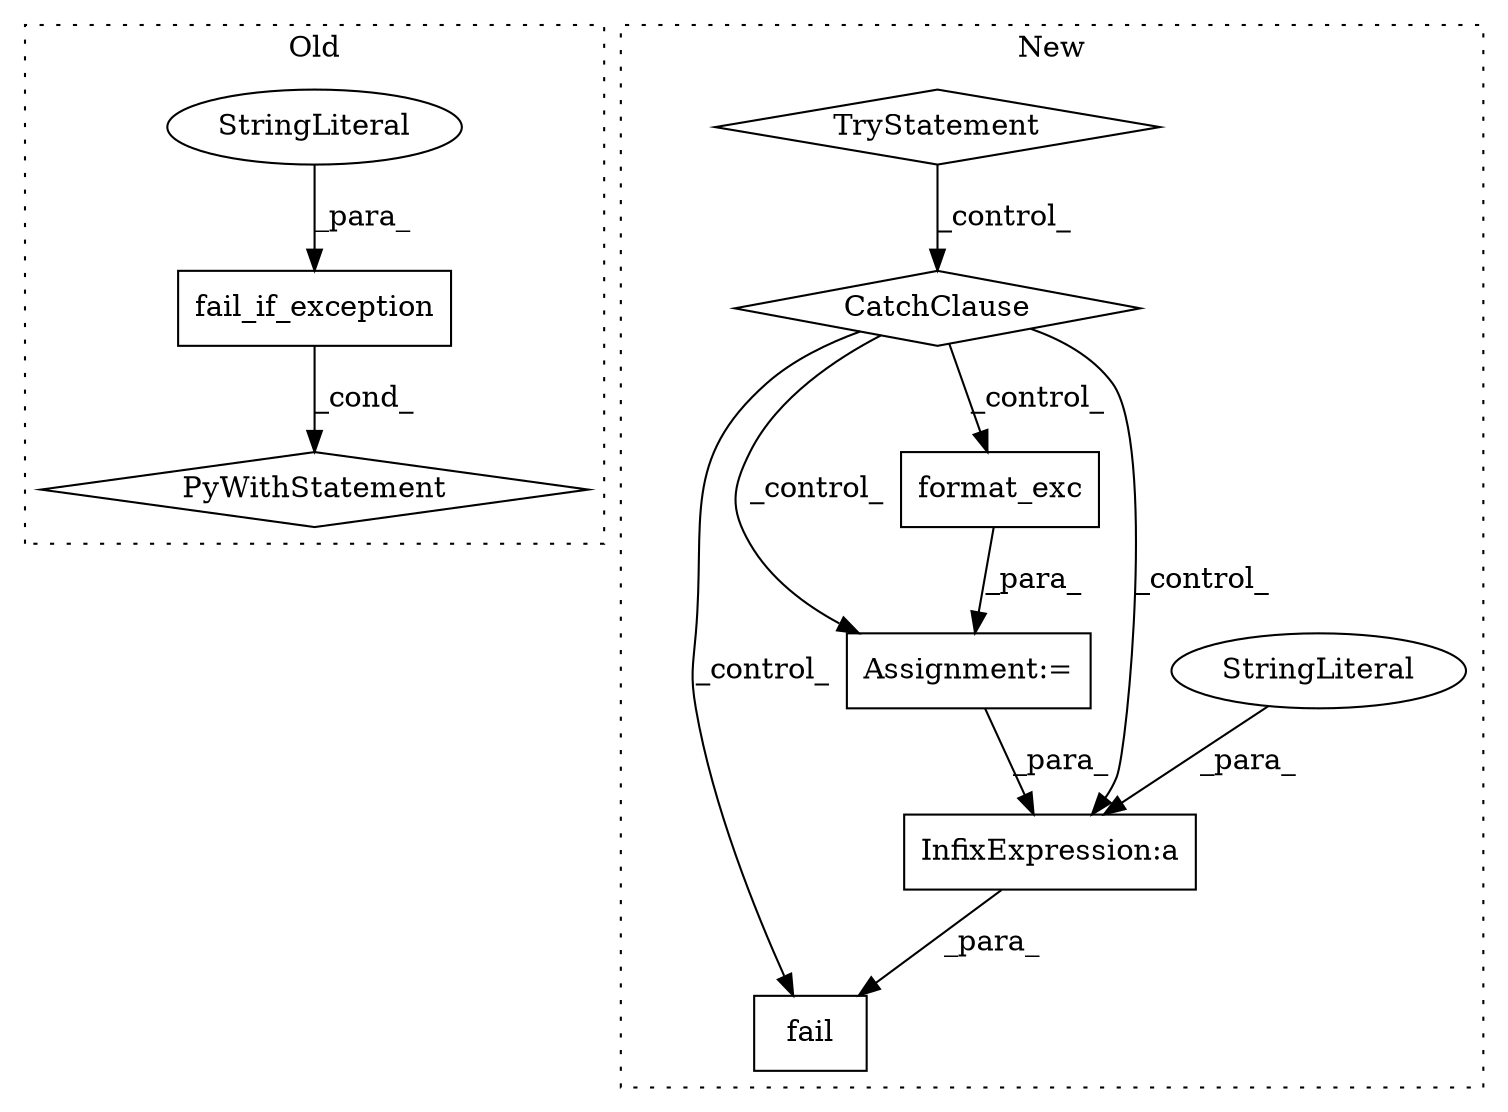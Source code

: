 digraph G {
subgraph cluster0 {
1 [label="fail_if_exception" a="32" s="14145,14181" l="18,1" shape="box"];
4 [label="PyWithStatement" a="104" s="14130,14182" l="10,2" shape="diamond"];
10 [label="StringLiteral" a="45" s="14163" l="18" shape="ellipse"];
label = "Old";
style="dotted";
}
subgraph cluster1 {
2 [label="TryStatement" a="54" s="14341" l="4" shape="diamond"];
3 [label="fail" a="32" s="14875,14912" l="5,1" shape="box"];
5 [label="CatchClause" a="12" s="14790,14824" l="11,2" shape="diamond"];
6 [label="format_exc" a="32" s="14850" l="12" shape="box"];
7 [label="InfixExpression:a" a="27" s="14904" l="3" shape="box"];
8 [label="StringLiteral" a="45" s="14880" l="24" shape="ellipse"];
9 [label="Assignment:=" a="7" s="14839" l="1" shape="box"];
label = "New";
style="dotted";
}
1 -> 4 [label="_cond_"];
2 -> 5 [label="_control_"];
5 -> 9 [label="_control_"];
5 -> 7 [label="_control_"];
5 -> 3 [label="_control_"];
5 -> 6 [label="_control_"];
6 -> 9 [label="_para_"];
7 -> 3 [label="_para_"];
8 -> 7 [label="_para_"];
9 -> 7 [label="_para_"];
10 -> 1 [label="_para_"];
}